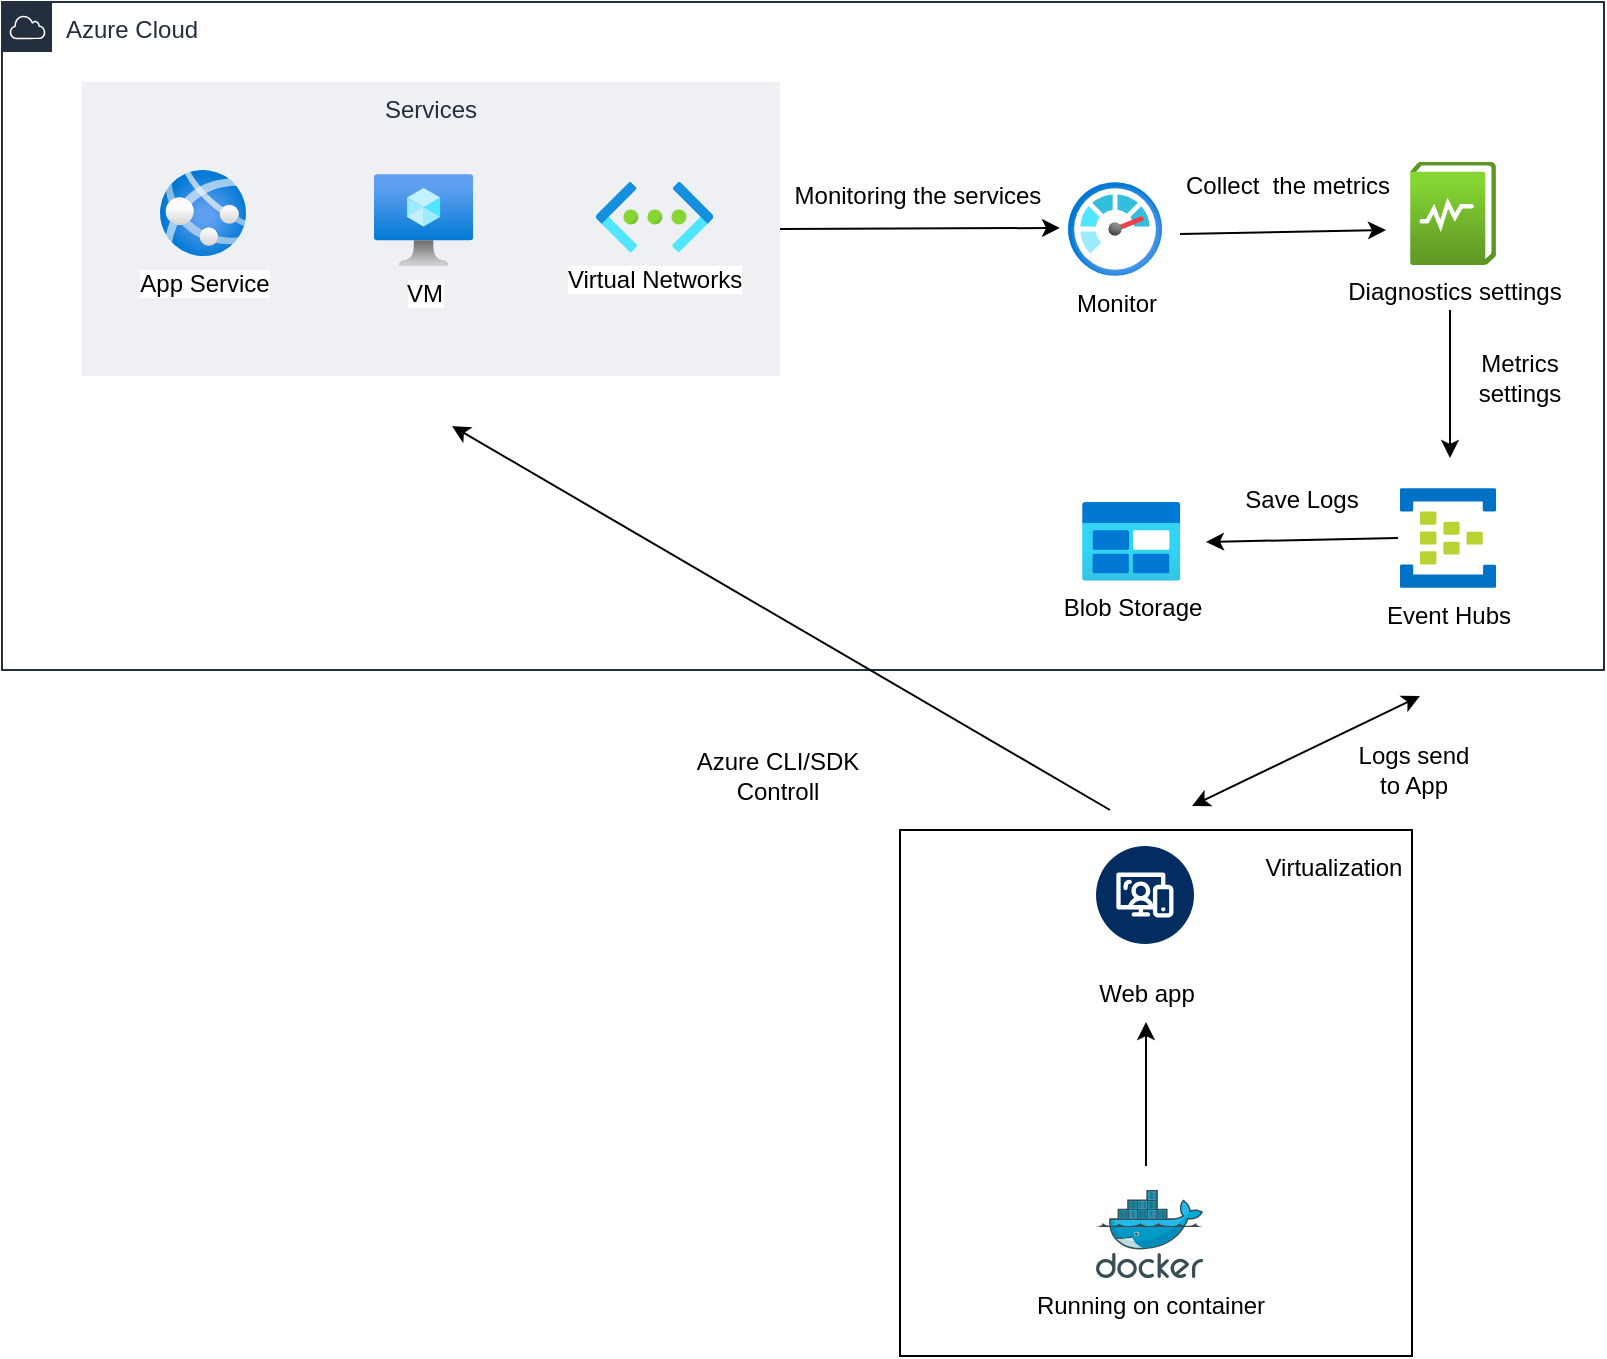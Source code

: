 <mxfile>
    <diagram id="eITuKU6QjTm9lriLVlCQ" name="Page-1">
        <mxGraphModel dx="1776" dy="1082" grid="0" gridSize="10" guides="0" tooltips="1" connect="1" arrows="1" fold="1" page="1" pageScale="1" pageWidth="1654" pageHeight="1169" background="none" math="0" shadow="0">
            <root>
                <mxCell id="0"/>
                <mxCell id="1" parent="0"/>
                <mxCell id="36" value="" style="rounded=0;whiteSpace=wrap;html=1;" vertex="1" parent="1">
                    <mxGeometry x="528" y="628" width="256" height="263" as="geometry"/>
                </mxCell>
                <mxCell id="3" value="Azure Cloud" style="points=[[0,0],[0.25,0],[0.5,0],[0.75,0],[1,0],[1,0.25],[1,0.5],[1,0.75],[1,1],[0.75,1],[0.5,1],[0.25,1],[0,1],[0,0.75],[0,0.5],[0,0.25]];outlineConnect=0;gradientColor=none;html=1;whiteSpace=wrap;fontSize=12;fontStyle=0;container=1;pointerEvents=0;collapsible=0;recursiveResize=0;shape=mxgraph.aws4.group;grIcon=mxgraph.aws4.group_aws_cloud;strokeColor=#232F3E;fillColor=none;verticalAlign=top;align=left;spacingLeft=30;fontColor=#232F3E;dashed=0;" vertex="1" parent="1">
                    <mxGeometry x="79" y="214" width="801" height="334" as="geometry"/>
                </mxCell>
                <mxCell id="8" value="Services" style="fillColor=#EFF0F3;strokeColor=none;dashed=0;verticalAlign=top;fontStyle=0;fontColor=#232F3D;whiteSpace=wrap;html=1;" vertex="1" parent="3">
                    <mxGeometry x="40" y="40" width="349" height="147" as="geometry"/>
                </mxCell>
                <mxCell id="5" value="App Service" style="image;aspect=fixed;html=1;points=[];align=center;fontSize=12;image=img/lib/azure2/compute/App_Services.svg;" vertex="1" parent="3">
                    <mxGeometry x="79" y="84" width="43" height="43" as="geometry"/>
                </mxCell>
                <mxCell id="6" value="VM" style="image;aspect=fixed;html=1;points=[];align=center;fontSize=12;image=img/lib/azure2/compute/Virtual_Machine.svg;" vertex="1" parent="3">
                    <mxGeometry x="186" y="86" width="49.6" height="46" as="geometry"/>
                </mxCell>
                <mxCell id="7" value="Virtual Networks" style="image;aspect=fixed;html=1;points=[];align=center;fontSize=12;image=img/lib/azure2/networking/Virtual_Networks.svg;" vertex="1" parent="3">
                    <mxGeometry x="297" y="90" width="58.64" height="35" as="geometry"/>
                </mxCell>
                <mxCell id="11" value="Monitor" style="image;aspect=fixed;html=1;points=[];align=center;fontSize=12;image=img/lib/azure2/management_governance/Monitor.svg;" vertex="1" parent="3">
                    <mxGeometry x="533" y="90" width="47" height="47" as="geometry"/>
                </mxCell>
                <mxCell id="12" value="" style="endArrow=classic;html=1;exitX=1;exitY=0.5;exitDx=0;exitDy=0;entryX=-0.085;entryY=0.489;entryDx=0;entryDy=0;entryPerimeter=0;" edge="1" parent="3" source="8" target="11">
                    <mxGeometry width="50" height="50" relative="1" as="geometry">
                        <mxPoint x="410.5" y="253.06" as="sourcePoint"/>
                        <mxPoint x="196" y="222.998" as="targetPoint"/>
                    </mxGeometry>
                </mxCell>
                <mxCell id="14" value="Monitoring the services" style="text;html=1;align=center;verticalAlign=middle;whiteSpace=wrap;rounded=0;" vertex="1" parent="3">
                    <mxGeometry x="393" y="88" width="130" height="18" as="geometry"/>
                </mxCell>
                <mxCell id="18" value="Collect&amp;nbsp; the metrics" style="text;html=1;align=center;verticalAlign=middle;whiteSpace=wrap;rounded=0;" vertex="1" parent="3">
                    <mxGeometry x="578" y="83" width="130" height="18" as="geometry"/>
                </mxCell>
                <mxCell id="22" value="Blob Storage" style="image;aspect=fixed;html=1;points=[];align=center;fontSize=12;image=img/lib/azure2/general/Blob_Block.svg;" vertex="1" parent="3">
                    <mxGeometry x="540" y="250" width="49.25" height="39.4" as="geometry"/>
                </mxCell>
                <mxCell id="25" value="Event Hubs" style="image;sketch=0;aspect=fixed;html=1;points=[];align=center;fontSize=12;image=img/lib/mscae/Event_Hubs.svg;" vertex="1" parent="3">
                    <mxGeometry x="699" y="243" width="48" height="50" as="geometry"/>
                </mxCell>
                <mxCell id="16" value="" style="endArrow=classic;html=1;exitX=0.979;exitY=0.489;exitDx=0;exitDy=0;exitPerimeter=0;" edge="1" parent="3">
                    <mxGeometry width="50" height="50" relative="1" as="geometry">
                        <mxPoint x="589.003" y="116.003" as="sourcePoint"/>
                        <mxPoint x="692" y="114" as="targetPoint"/>
                    </mxGeometry>
                </mxCell>
                <mxCell id="26" value="" style="endArrow=classic;html=1;" edge="1" parent="3">
                    <mxGeometry width="50" height="50" relative="1" as="geometry">
                        <mxPoint x="724" y="154" as="sourcePoint"/>
                        <mxPoint x="724" y="228" as="targetPoint"/>
                    </mxGeometry>
                </mxCell>
                <mxCell id="27" value="Diagnostics settings" style="image;aspect=fixed;html=1;points=[];align=center;fontSize=12;image=img/lib/azure2/management_governance/Diagnostics_Settings.svg;" vertex="1" parent="3">
                    <mxGeometry x="704" y="80" width="43" height="51.45" as="geometry"/>
                </mxCell>
                <mxCell id="41" value="Metrics settings" style="text;html=1;align=center;verticalAlign=middle;whiteSpace=wrap;rounded=0;" vertex="1" parent="3">
                    <mxGeometry x="729" y="173" width="60" height="30" as="geometry"/>
                </mxCell>
                <mxCell id="30" value="" style="endArrow=classic;html=1;" edge="1" parent="3">
                    <mxGeometry width="50" height="50" relative="1" as="geometry">
                        <mxPoint x="698" y="268" as="sourcePoint"/>
                        <mxPoint x="602" y="270" as="targetPoint"/>
                    </mxGeometry>
                </mxCell>
                <mxCell id="35" value="Save Logs" style="text;html=1;align=center;verticalAlign=middle;whiteSpace=wrap;rounded=0;" vertex="1" parent="3">
                    <mxGeometry x="620" y="234" width="60" height="30" as="geometry"/>
                </mxCell>
                <mxCell id="21" value="Logs send to App" style="text;html=1;align=center;verticalAlign=middle;whiteSpace=wrap;rounded=0;" vertex="1" parent="1">
                    <mxGeometry x="755" y="583" width="60" height="30" as="geometry"/>
                </mxCell>
                <mxCell id="28" value="Web app" style="verticalLabelPosition=bottom;aspect=fixed;html=1;shape=mxgraph.salesforce.web2;" vertex="1" parent="1">
                    <mxGeometry x="626" y="636" width="49" height="49" as="geometry"/>
                </mxCell>
                <mxCell id="29" value="" style="endArrow=classic;startArrow=classic;html=1;" edge="1" parent="1">
                    <mxGeometry width="50" height="50" relative="1" as="geometry">
                        <mxPoint x="674" y="616" as="sourcePoint"/>
                        <mxPoint x="788" y="561" as="targetPoint"/>
                    </mxGeometry>
                </mxCell>
                <mxCell id="31" value="" style="endArrow=classic;html=1;" edge="1" parent="1">
                    <mxGeometry width="50" height="50" relative="1" as="geometry">
                        <mxPoint x="633" y="618" as="sourcePoint"/>
                        <mxPoint x="304" y="426" as="targetPoint"/>
                    </mxGeometry>
                </mxCell>
                <mxCell id="34" value="Azure CLI/SDK Controll" style="text;html=1;align=center;verticalAlign=middle;whiteSpace=wrap;rounded=0;" vertex="1" parent="1">
                    <mxGeometry x="410" y="582" width="114" height="38" as="geometry"/>
                </mxCell>
                <mxCell id="38" value="Running on container" style="image;sketch=0;aspect=fixed;html=1;points=[];align=center;fontSize=12;image=img/lib/mscae/Docker.svg;" vertex="1" parent="1">
                    <mxGeometry x="626" y="808" width="53.66" height="44" as="geometry"/>
                </mxCell>
                <mxCell id="39" value="" style="endArrow=classic;html=1;" edge="1" parent="1">
                    <mxGeometry width="50" height="50" relative="1" as="geometry">
                        <mxPoint x="651" y="796" as="sourcePoint"/>
                        <mxPoint x="651" y="724" as="targetPoint"/>
                    </mxGeometry>
                </mxCell>
                <mxCell id="40" value="Virtualization" style="text;html=1;align=center;verticalAlign=middle;whiteSpace=wrap;rounded=0;" vertex="1" parent="1">
                    <mxGeometry x="696" y="632" width="98" height="30" as="geometry"/>
                </mxCell>
            </root>
        </mxGraphModel>
    </diagram>
</mxfile>